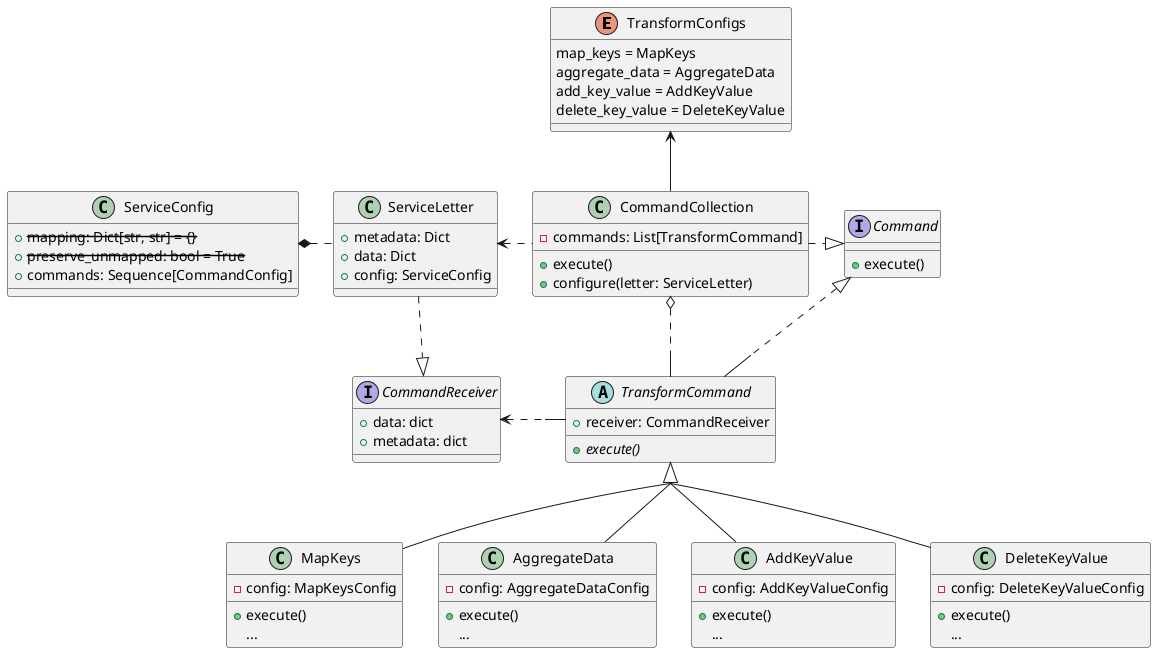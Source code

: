@startuml
'https://plantuml.com/class-diagram
skinparam groupInheritance 3
enum TransformConfigs {
    map_keys = MapKeys
    aggregate_data = AggregateData
    add_key_value = AddKeyValue
    delete_key_value = DeleteKeyValue
}


class ServiceConfig {
    + <s>mapping: Dict[str, str] = {}</strike>
    + <s>preserve_unmapped: bool = True</strike>
    + commands: Sequence[CommandConfig]
}
ServiceConfig *.r. ServiceLetter

class ServiceLetter {
    + metadata: Dict
    + data: Dict
    + config: ServiceConfig
}
ServiceLetter .d.|> CommandReceiver


class CommandCollection {
    - commands: List[TransformCommand]
    + execute()
    + configure(letter: ServiceLetter)
}
CommandCollection .r.|> Command
CommandCollection o.d. TransformCommand
CommandCollection .l.> ServiceLetter
CommandCollection -u-> TransformConfigs


interface CommandReceiver {
    + data: dict
    + metadata: dict
}
interface Command {
    + execute()
}
abstract class TransformCommand {
    + receiver: CommandReceiver
    + {abstract} execute()
}
TransformCommand .l.> CommandReceiver
TransformCommand .u.|> Command


class MapKeys {
    - config: MapKeysConfig
    + execute()
    {method} ...
}
MapKeys -u-|> TransformCommand


class AggregateData {
    - config: AggregateDataConfig
    + execute()
    {method} ...
}
AggregateData -u-|> TransformCommand


class AddKeyValue {
    - config: AddKeyValueConfig
    + execute()
    {method} ...
}
AddKeyValue -u-|> TransformCommand


class DeleteKeyValue {
    - config: DeleteKeyValueConfig
    + execute()
    {method} ...
}
DeleteKeyValue -u-|> TransformCommand
@enduml
